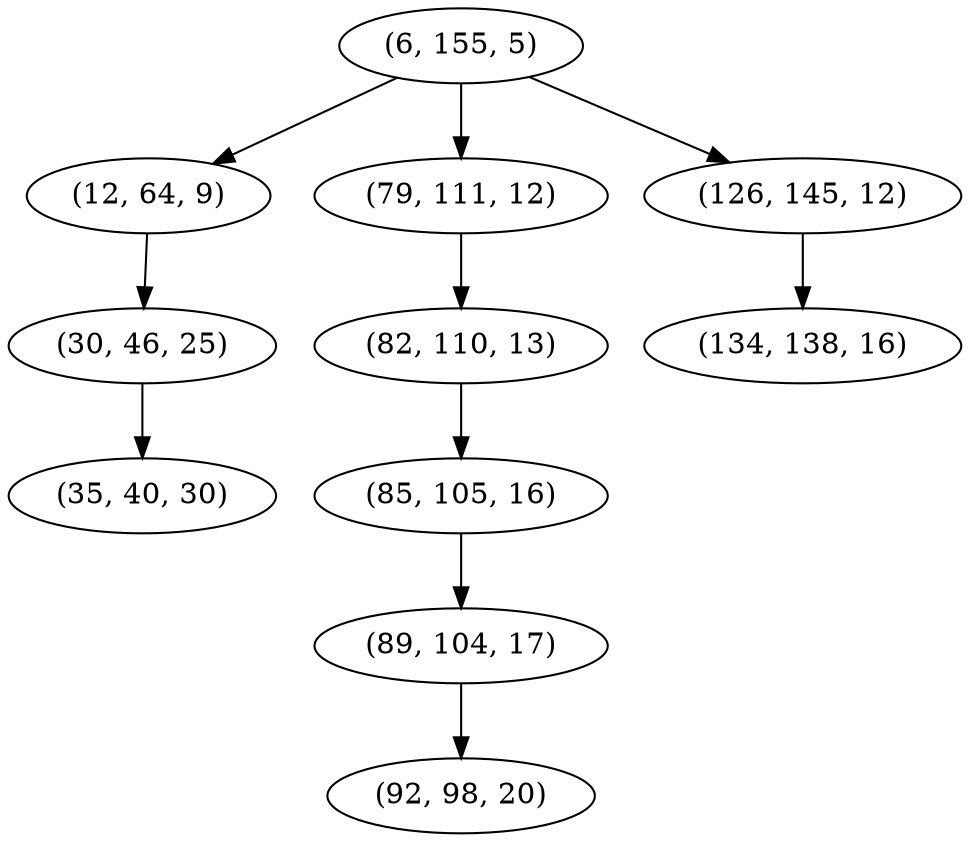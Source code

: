 digraph tree {
    "(6, 155, 5)";
    "(12, 64, 9)";
    "(30, 46, 25)";
    "(35, 40, 30)";
    "(79, 111, 12)";
    "(82, 110, 13)";
    "(85, 105, 16)";
    "(89, 104, 17)";
    "(92, 98, 20)";
    "(126, 145, 12)";
    "(134, 138, 16)";
    "(6, 155, 5)" -> "(12, 64, 9)";
    "(6, 155, 5)" -> "(79, 111, 12)";
    "(6, 155, 5)" -> "(126, 145, 12)";
    "(12, 64, 9)" -> "(30, 46, 25)";
    "(30, 46, 25)" -> "(35, 40, 30)";
    "(79, 111, 12)" -> "(82, 110, 13)";
    "(82, 110, 13)" -> "(85, 105, 16)";
    "(85, 105, 16)" -> "(89, 104, 17)";
    "(89, 104, 17)" -> "(92, 98, 20)";
    "(126, 145, 12)" -> "(134, 138, 16)";
}
